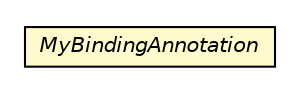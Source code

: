 #!/usr/local/bin/dot
#
# Class diagram 
# Generated by UMLGraph version R5_6_6-8-g8d7759 (http://www.umlgraph.org/)
#

digraph G {
	edge [fontname="Helvetica",fontsize=10,labelfontname="Helvetica",labelfontsize=10];
	node [fontname="Helvetica",fontsize=10,shape=plaintext];
	nodesep=0.25;
	ranksep=0.5;
	// org.dayatang.ioc.guice.MyBindingAnnotation
	c32184 [label=<<table title="org.dayatang.ioc.guice.MyBindingAnnotation" border="0" cellborder="1" cellspacing="0" cellpadding="2" port="p" bgcolor="lemonChiffon" href="./MyBindingAnnotation.html">
		<tr><td><table border="0" cellspacing="0" cellpadding="1">
<tr><td align="center" balign="center"><font face="Helvetica-Oblique"> MyBindingAnnotation </font></td></tr>
		</table></td></tr>
		</table>>, URL="./MyBindingAnnotation.html", fontname="Helvetica", fontcolor="black", fontsize=10.0];
}

